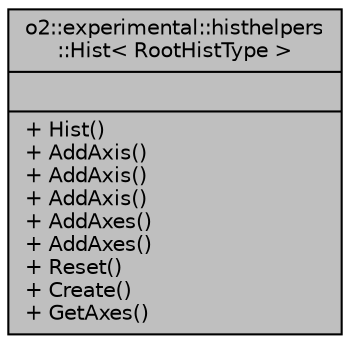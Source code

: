 digraph "o2::experimental::histhelpers::Hist&lt; RootHistType &gt;"
{
 // INTERACTIVE_SVG=YES
  bgcolor="transparent";
  edge [fontname="Helvetica",fontsize="10",labelfontname="Helvetica",labelfontsize="10"];
  node [fontname="Helvetica",fontsize="10",shape=record];
  Node1 [label="{o2::experimental::histhelpers\l::Hist\< RootHistType \>\n||+ Hist()\l+ AddAxis()\l+ AddAxis()\l+ AddAxis()\l+ AddAxes()\l+ AddAxes()\l+ Reset()\l+ Create()\l+ GetAxes()\l}",height=0.2,width=0.4,color="black", fillcolor="grey75", style="filled", fontcolor="black"];
}

